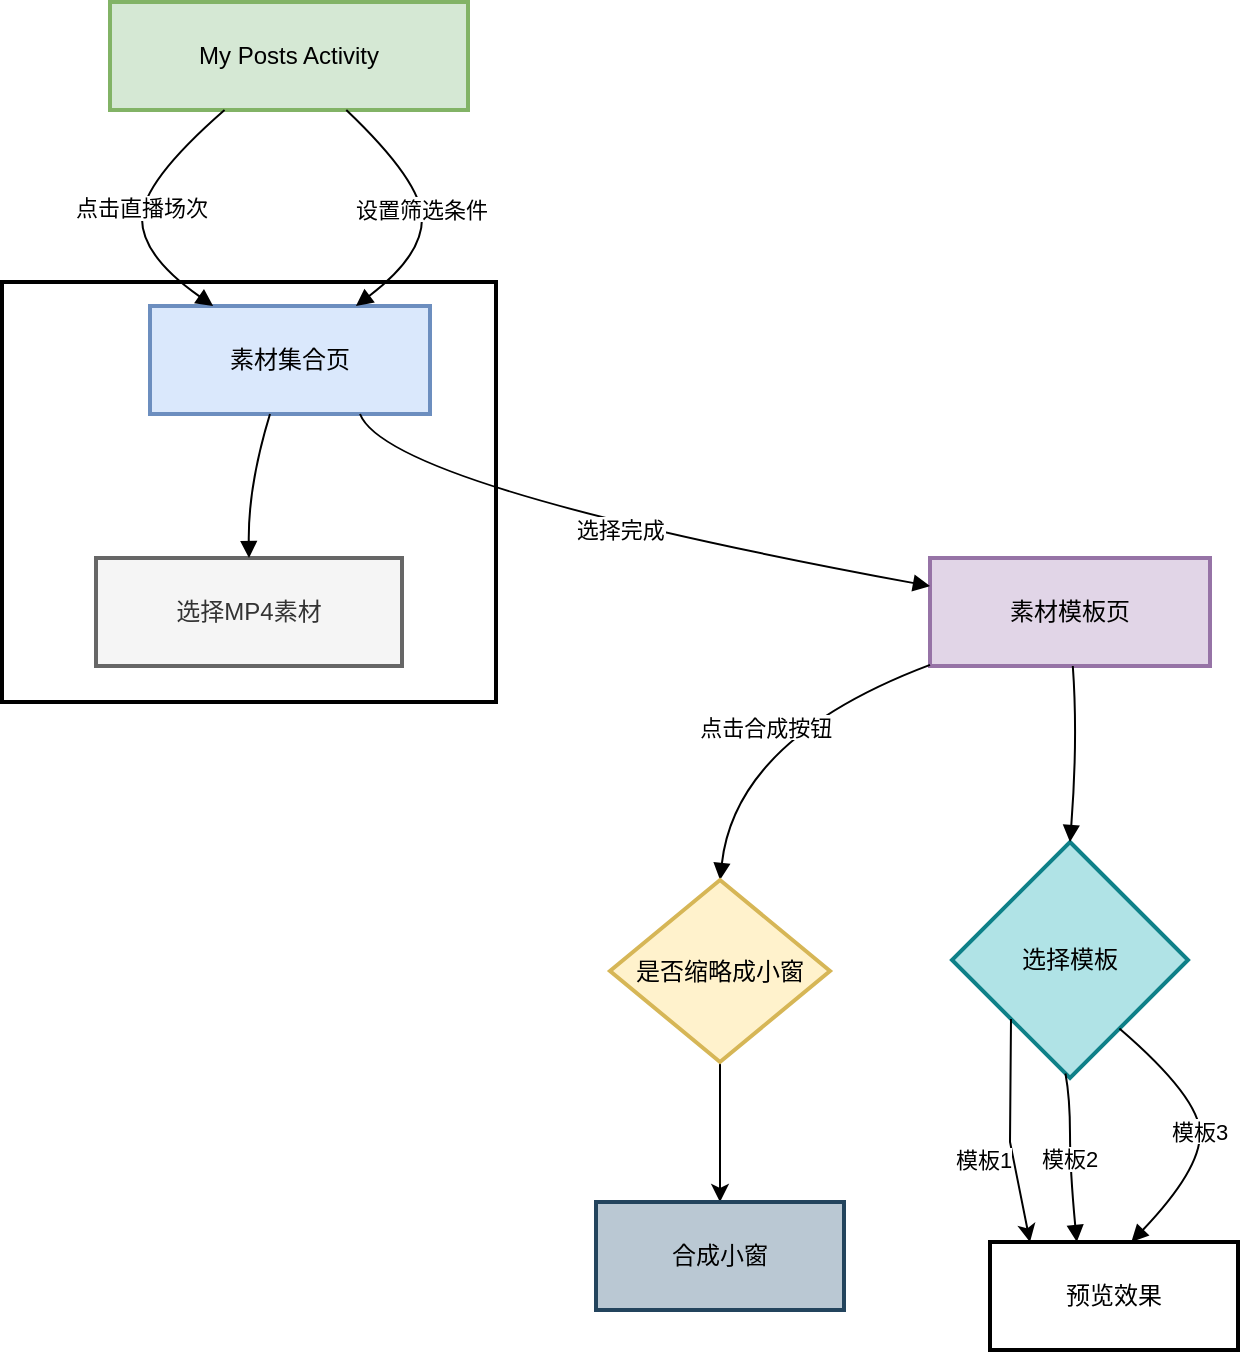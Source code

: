 <mxfile version="27.1.5">
  <diagram name="第 1 页" id="QN4BQqa3ShlhkwHOHNob">
    <mxGraphModel dx="1018" dy="610" grid="1" gridSize="10" guides="1" tooltips="1" connect="1" arrows="1" fold="1" page="1" pageScale="1" pageWidth="827" pageHeight="1169" math="0" shadow="0">
      <root>
        <mxCell id="0" />
        <mxCell id="1" parent="0" />
        <mxCell id="0EhDs8dfuMn-vBu2FBxx-1" value="" style="whiteSpace=wrap;strokeWidth=2;" vertex="1" parent="1">
          <mxGeometry x="26" y="160" width="247" height="210" as="geometry" />
        </mxCell>
        <mxCell id="0EhDs8dfuMn-vBu2FBxx-2" value="My Posts Activity" style="whiteSpace=wrap;strokeWidth=2;fillColor=#d5e8d4;strokeColor=#82b366;" vertex="1" parent="1">
          <mxGeometry x="80" y="20" width="179" height="54" as="geometry" />
        </mxCell>
        <mxCell id="0EhDs8dfuMn-vBu2FBxx-3" value="素材集合页" style="whiteSpace=wrap;strokeWidth=2;fillColor=#dae8fc;strokeColor=#6c8ebf;" vertex="1" parent="1">
          <mxGeometry x="100" y="172" width="140" height="54" as="geometry" />
        </mxCell>
        <mxCell id="0EhDs8dfuMn-vBu2FBxx-4" value="选择MP4素材" style="whiteSpace=wrap;strokeWidth=2;fillColor=#f5f5f5;fontColor=#333333;strokeColor=#666666;" vertex="1" parent="1">
          <mxGeometry x="73" y="298" width="153" height="54" as="geometry" />
        </mxCell>
        <mxCell id="0EhDs8dfuMn-vBu2FBxx-6" value="素材模板页" style="whiteSpace=wrap;strokeWidth=2;fillColor=#e1d5e7;strokeColor=#9673a6;" vertex="1" parent="1">
          <mxGeometry x="490" y="298" width="140" height="54" as="geometry" />
        </mxCell>
        <mxCell id="0EhDs8dfuMn-vBu2FBxx-7" value="选择模板" style="rhombus;strokeWidth=2;whiteSpace=wrap;fillColor=#b0e3e6;strokeColor=#0e8088;" vertex="1" parent="1">
          <mxGeometry x="501" y="440" width="118" height="118" as="geometry" />
        </mxCell>
        <mxCell id="0EhDs8dfuMn-vBu2FBxx-8" value="预览效果" style="whiteSpace=wrap;strokeWidth=2;" vertex="1" parent="1">
          <mxGeometry x="520" y="640" width="124" height="54" as="geometry" />
        </mxCell>
        <mxCell id="0EhDs8dfuMn-vBu2FBxx-10" value="点击直播场次" style="curved=1;startArrow=none;endArrow=block;exitX=0.32;exitY=1;entryX=0.22;entryY=-0.01;rounded=0;" edge="1" parent="1" source="0EhDs8dfuMn-vBu2FBxx-2" target="0EhDs8dfuMn-vBu2FBxx-3">
          <mxGeometry relative="1" as="geometry">
            <Array as="points">
              <mxPoint x="96" y="110" />
              <mxPoint x="96" y="147" />
            </Array>
          </mxGeometry>
        </mxCell>
        <mxCell id="0EhDs8dfuMn-vBu2FBxx-11" value="设置筛选条件" style="curved=1;startArrow=none;endArrow=block;exitX=0.66;exitY=1;entryX=0.74;entryY=-0.01;rounded=0;" edge="1" parent="1" source="0EhDs8dfuMn-vBu2FBxx-2" target="0EhDs8dfuMn-vBu2FBxx-3">
          <mxGeometry relative="1" as="geometry">
            <Array as="points">
              <mxPoint x="236" y="110" />
              <mxPoint x="236" y="147" />
            </Array>
          </mxGeometry>
        </mxCell>
        <mxCell id="0EhDs8dfuMn-vBu2FBxx-12" value="" style="curved=1;startArrow=none;endArrow=block;exitX=0.43;exitY=0.99;entryX=0.5;entryY=0;rounded=0;" edge="1" parent="1" source="0EhDs8dfuMn-vBu2FBxx-3" target="0EhDs8dfuMn-vBu2FBxx-4">
          <mxGeometry relative="1" as="geometry">
            <Array as="points">
              <mxPoint x="149" y="262" />
            </Array>
          </mxGeometry>
        </mxCell>
        <mxCell id="0EhDs8dfuMn-vBu2FBxx-15" value="选择完成" style="curved=1;startArrow=none;endArrow=block;exitX=0.75;exitY=1;entryX=0;entryY=0.26;rounded=0;exitDx=0;exitDy=0;" edge="1" parent="1" source="0EhDs8dfuMn-vBu2FBxx-3" target="0EhDs8dfuMn-vBu2FBxx-6">
          <mxGeometry relative="1" as="geometry">
            <Array as="points">
              <mxPoint x="219" y="262" />
            </Array>
          </mxGeometry>
        </mxCell>
        <mxCell id="0EhDs8dfuMn-vBu2FBxx-16" value="" style="curved=1;startArrow=none;endArrow=block;exitX=0.51;exitY=1;entryX=0.5;entryY=0;rounded=0;" edge="1" parent="1" source="0EhDs8dfuMn-vBu2FBxx-6" target="0EhDs8dfuMn-vBu2FBxx-7">
          <mxGeometry relative="1" as="geometry">
            <Array as="points">
              <mxPoint x="564" y="388" />
            </Array>
          </mxGeometry>
        </mxCell>
        <mxCell id="0EhDs8dfuMn-vBu2FBxx-18" value="模板2" style="curved=1;startArrow=none;endArrow=block;exitX=0.48;exitY=1;entryX=0.35;entryY=0;rounded=0;" edge="1" parent="1" source="0EhDs8dfuMn-vBu2FBxx-7" target="0EhDs8dfuMn-vBu2FBxx-8">
          <mxGeometry relative="1" as="geometry">
            <Array as="points">
              <mxPoint x="560" y="568" />
              <mxPoint x="560" y="604" />
            </Array>
          </mxGeometry>
        </mxCell>
        <mxCell id="0EhDs8dfuMn-vBu2FBxx-19" value="模板3" style="curved=1;startArrow=none;endArrow=block;exitX=0.86;exitY=1;entryX=0.57;entryY=0;rounded=0;" edge="1" parent="1" source="0EhDs8dfuMn-vBu2FBxx-7" target="0EhDs8dfuMn-vBu2FBxx-8">
          <mxGeometry relative="1" as="geometry">
            <Array as="points">
              <mxPoint x="625" y="568" />
              <mxPoint x="625" y="604" />
            </Array>
          </mxGeometry>
        </mxCell>
        <mxCell id="0EhDs8dfuMn-vBu2FBxx-21" value="点击合成按钮" style="curved=1;startArrow=none;endArrow=block;exitX=0;exitY=0.99;entryX=0.5;entryY=0;rounded=0;entryDx=0;entryDy=0;" edge="1" parent="1" source="0EhDs8dfuMn-vBu2FBxx-6" target="0EhDs8dfuMn-vBu2FBxx-36">
          <mxGeometry relative="1" as="geometry">
            <Array as="points">
              <mxPoint x="393" y="388" />
            </Array>
            <mxPoint x="393" y="457" as="targetPoint" />
          </mxGeometry>
        </mxCell>
        <mxCell id="0EhDs8dfuMn-vBu2FBxx-30" value="" style="endArrow=classic;html=1;rounded=0;exitX=0;exitY=1;exitDx=0;exitDy=0;" edge="1" parent="1" source="0EhDs8dfuMn-vBu2FBxx-7">
          <mxGeometry width="50" height="50" relative="1" as="geometry">
            <mxPoint x="460" y="610" as="sourcePoint" />
            <mxPoint x="540" y="640" as="targetPoint" />
            <Array as="points">
              <mxPoint x="530" y="590" />
            </Array>
          </mxGeometry>
        </mxCell>
        <mxCell id="0EhDs8dfuMn-vBu2FBxx-31" value="&lt;span style=&quot;color: rgb(0, 0, 0); font-family: Helvetica; font-size: 11px; font-style: normal; font-variant-ligatures: normal; font-variant-caps: normal; font-weight: 400; letter-spacing: normal; orphans: 2; text-align: center; text-indent: 0px; text-transform: none; widows: 2; word-spacing: 0px; -webkit-text-stroke-width: 0px; white-space: nowrap; background-color: rgb(255, 255, 255); text-decoration-thickness: initial; text-decoration-style: initial; text-decoration-color: initial; float: none; display: inline !important;&quot;&gt;模板1&lt;/span&gt;" style="text;whiteSpace=wrap;html=1;" vertex="1" parent="1">
          <mxGeometry x="501" y="585" width="60" height="40" as="geometry" />
        </mxCell>
        <mxCell id="0EhDs8dfuMn-vBu2FBxx-38" style="edgeStyle=orthogonalEdgeStyle;rounded=0;orthogonalLoop=1;jettySize=auto;html=1;entryX=0.5;entryY=0;entryDx=0;entryDy=0;" edge="1" parent="1" source="0EhDs8dfuMn-vBu2FBxx-36" target="0EhDs8dfuMn-vBu2FBxx-37">
          <mxGeometry relative="1" as="geometry" />
        </mxCell>
        <mxCell id="0EhDs8dfuMn-vBu2FBxx-36" value="是否缩略成小窗" style="rhombus;whiteSpace=wrap;html=1;strokeWidth=2;fillColor=#fff2cc;strokeColor=#d6b656;" vertex="1" parent="1">
          <mxGeometry x="330" y="459" width="110" height="91" as="geometry" />
        </mxCell>
        <mxCell id="0EhDs8dfuMn-vBu2FBxx-37" value="合成小窗" style="whiteSpace=wrap;strokeWidth=2;fillColor=#bac8d3;strokeColor=#23445d;" vertex="1" parent="1">
          <mxGeometry x="323" y="620" width="124" height="54" as="geometry" />
        </mxCell>
      </root>
    </mxGraphModel>
  </diagram>
</mxfile>
